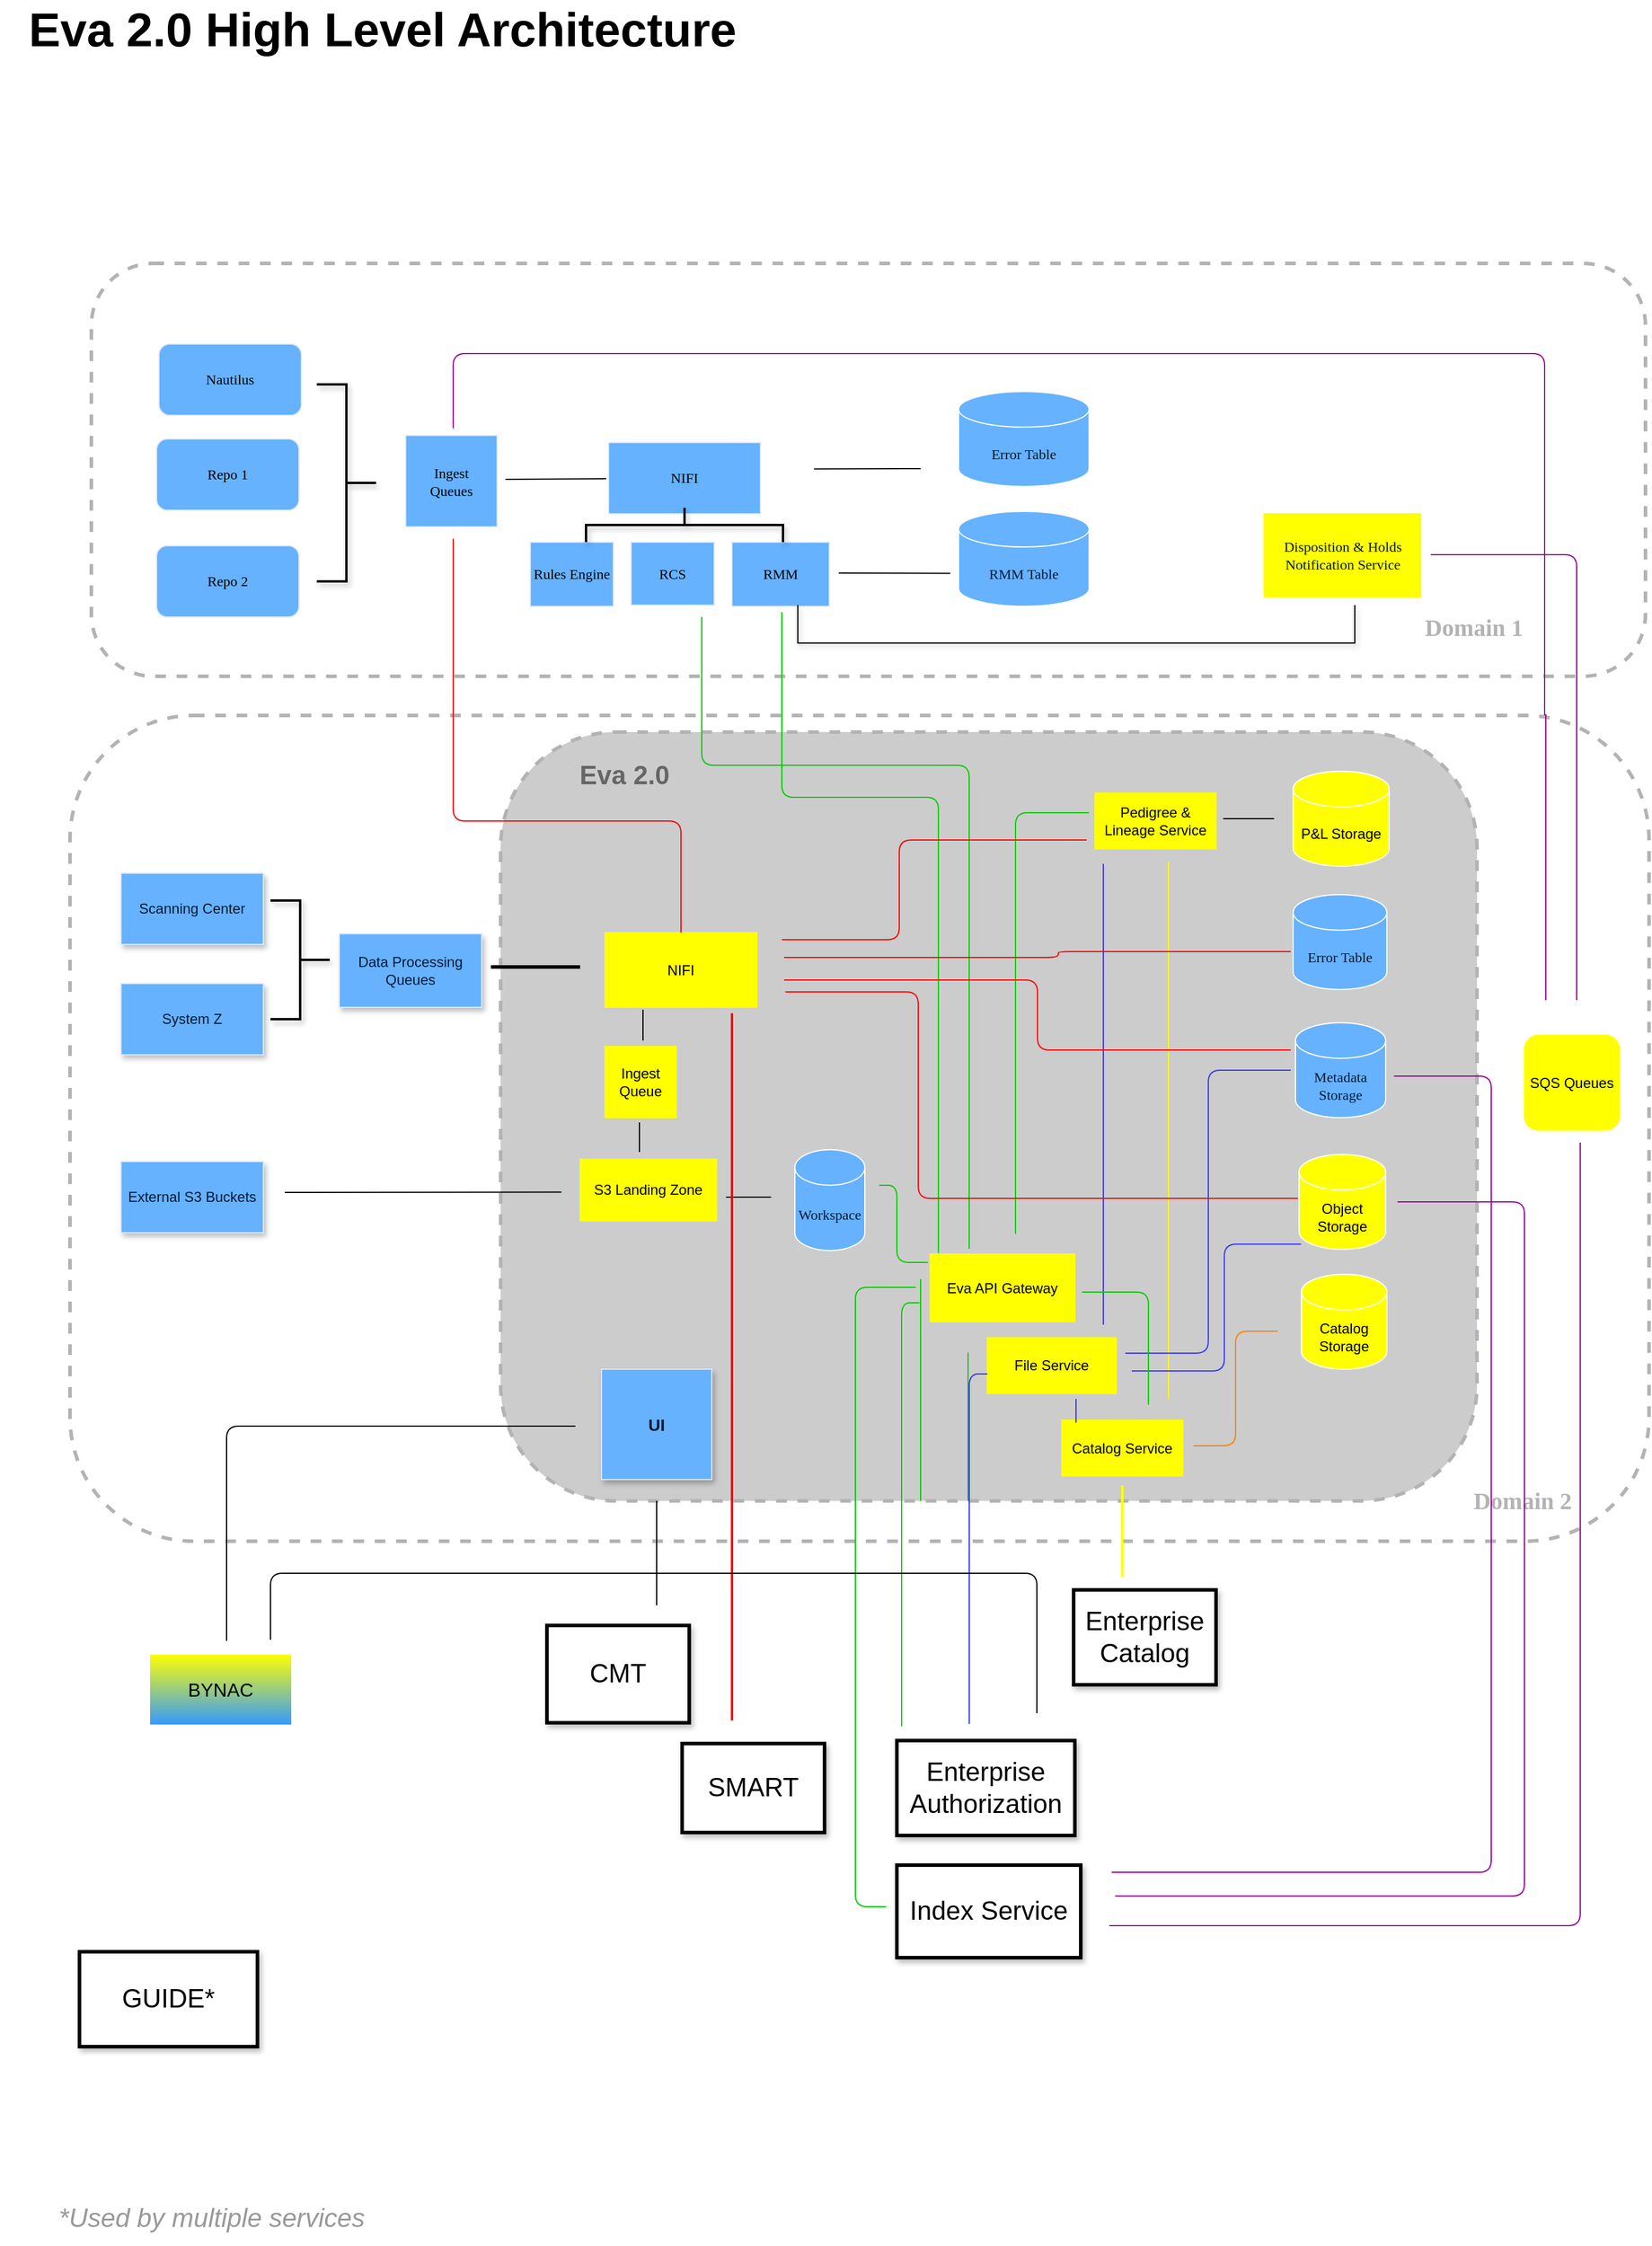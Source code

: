 <mxfile version="14.0.5" type="github" pages="4">
  <diagram id="elw99k3kC3_1Q8jx1iOW" name="Eva 2.0 High Level">
    <mxGraphModel dx="1506" dy="1062" grid="0" gridSize="10" guides="1" tooltips="1" connect="0" arrows="0" fold="1" page="0" pageScale="1" pageWidth="1400" pageHeight="1700" math="0" shadow="0">
      <root>
        <mxCell id="8GRn8cEL_pyLPgJIwxRR-0" />
        <mxCell id="8GRn8cEL_pyLPgJIwxRR-1" parent="8GRn8cEL_pyLPgJIwxRR-0" />
        <mxCell id="_qIGpLVhdSEVO8uDuWI8-0" value="" style="rounded=1;whiteSpace=wrap;html=1;fontFamily=Helvetica;fontSize=12;fontColor=#0000FF;strokeColor=#B3B3B3;dashed=1;strokeWidth=3;" parent="8GRn8cEL_pyLPgJIwxRR-1" vertex="1">
          <mxGeometry x="27" y="403" width="1331" height="696" as="geometry" />
        </mxCell>
        <mxCell id="SsO4Lzo8B7FafecMUTk7-0" value="" style="rounded=1;whiteSpace=wrap;html=1;fontFamily=Helvetica;fontSize=12;fontColor=#0000FF;strokeColor=#B3B3B3;dashed=1;strokeWidth=3;fillColor=#CCCCCC;" parent="8GRn8cEL_pyLPgJIwxRR-1" vertex="1">
          <mxGeometry x="390" y="417" width="823" height="648" as="geometry" />
        </mxCell>
        <mxCell id="o4EfD3Bi3a884Yv1wwd_-1" value="" style="rounded=1;whiteSpace=wrap;html=1;fontFamily=Helvetica;fontSize=12;fontColor=#0000FF;strokeColor=#B3B3B3;dashed=1;strokeWidth=3;" parent="8GRn8cEL_pyLPgJIwxRR-1" vertex="1">
          <mxGeometry x="45" y="22" width="1310" height="348" as="geometry" />
        </mxCell>
        <mxCell id="H8sk-5zNprzSNOgImhEd-0" value="Nautilus" style="rounded=1;whiteSpace=wrap;html=1;fontSize=12;fontStyle=0;fontFamily=Tahoma;strokeColor=#DAE8FC;fillColor=#66B2FF;" parent="8GRn8cEL_pyLPgJIwxRR-1" vertex="1">
          <mxGeometry x="102" y="90" width="120" height="60" as="geometry" />
        </mxCell>
        <mxCell id="H8sk-5zNprzSNOgImhEd-1" value="Repo 1" style="rounded=1;whiteSpace=wrap;html=1;fontSize=12;fontStyle=0;fontFamily=Tahoma;strokeColor=#DAE8FC;fillColor=#66B2FF;" parent="8GRn8cEL_pyLPgJIwxRR-1" vertex="1">
          <mxGeometry x="100" y="170" width="120" height="60" as="geometry" />
        </mxCell>
        <mxCell id="H8sk-5zNprzSNOgImhEd-2" value="Repo 2" style="rounded=1;whiteSpace=wrap;html=1;fontSize=12;fontStyle=0;fontFamily=Tahoma;strokeColor=#DAE8FC;fillColor=#66B2FF;" parent="8GRn8cEL_pyLPgJIwxRR-1" vertex="1">
          <mxGeometry x="100" y="260" width="120" height="60" as="geometry" />
        </mxCell>
        <mxCell id="4emAReoXgMQfO4xzz9Wq-1" value="Error Table" style="shape=cylinder3;whiteSpace=wrap;html=1;boundedLbl=1;backgroundOutline=1;size=15;fontStyle=0;strokeColor=#FFFFFF;fontColor=#001933;fontFamily=Tahoma;fontSize=12;fillColor=#66B2FF;" parent="8GRn8cEL_pyLPgJIwxRR-1" vertex="1">
          <mxGeometry x="776" y="130" width="110" height="80" as="geometry" />
        </mxCell>
        <mxCell id="b3GpidQnQlCoKcbRUe79-1" style="edgeStyle=none;rounded=0;orthogonalLoop=1;jettySize=auto;html=1;fontFamily=Helvetica;fontSize=22;fontColor=#999999;endArrow=none;endFill=0;" parent="8GRn8cEL_pyLPgJIwxRR-1" edge="1">
          <mxGeometry relative="1" as="geometry">
            <mxPoint x="394" y="204" as="sourcePoint" />
            <mxPoint x="479.0" y="203.43" as="targetPoint" />
          </mxGeometry>
        </mxCell>
        <mxCell id="4emAReoXgMQfO4xzz9Wq-2" value="&lt;font color=&quot;#000000&quot;&gt;Ingest&lt;br style=&quot;font-size: 12px&quot;&gt;Queues&lt;/font&gt;" style="whiteSpace=wrap;html=1;aspect=fixed;fontSize=12;fontStyle=0;fontColor=#0000FF;fontFamily=Tahoma;strokeColor=#DAE8FC;fillColor=#66B2FF;" parent="8GRn8cEL_pyLPgJIwxRR-1" vertex="1">
          <mxGeometry x="310" y="167" width="77" height="77" as="geometry" />
        </mxCell>
        <mxCell id="tp_qSCSOZ1XAV19L62_d-0" value="NIFI" style="rounded=0;whiteSpace=wrap;html=1;fontStyle=0;fontFamily=Tahoma;strokeColor=#DAE8FC;fontSize=12;fillColor=#66B2FF;" parent="8GRn8cEL_pyLPgJIwxRR-1" vertex="1">
          <mxGeometry x="481" y="173" width="128" height="60" as="geometry" />
        </mxCell>
        <mxCell id="tp_qSCSOZ1XAV19L62_d-1" value="File Service" style="rounded=0;whiteSpace=wrap;html=1;strokeColor=#FFFF00;fillColor=#FFFF00;" parent="8GRn8cEL_pyLPgJIwxRR-1" vertex="1">
          <mxGeometry x="800.25" y="927.5" width="108.75" height="47" as="geometry" />
        </mxCell>
        <mxCell id="tp_qSCSOZ1XAV19L62_d-2" value="Eva API Gateway" style="rounded=0;whiteSpace=wrap;html=1;strokeColor=#FFFF00;fillColor=#FFFF00;" parent="8GRn8cEL_pyLPgJIwxRR-1" vertex="1">
          <mxGeometry x="752" y="857" width="122" height="57" as="geometry" />
        </mxCell>
        <mxCell id="tp_qSCSOZ1XAV19L62_d-3" value="Catalog Service" style="rounded=0;whiteSpace=wrap;html=1;strokeColor=#FFFF00;fillColor=#FFFF00;" parent="8GRn8cEL_pyLPgJIwxRR-1" vertex="1">
          <mxGeometry x="863" y="997" width="102" height="47" as="geometry" />
        </mxCell>
        <mxCell id="TUChKr8w6d8KDoppHUxN-0" value="Rules Engine" style="rounded=0;whiteSpace=wrap;html=1;fontSize=12;fontStyle=0;fontFamily=Tahoma;strokeColor=#DAE8FC;fillColor=#66B2FF;" parent="8GRn8cEL_pyLPgJIwxRR-1" vertex="1">
          <mxGeometry x="415" y="257" width="70" height="54" as="geometry" />
        </mxCell>
        <mxCell id="TUChKr8w6d8KDoppHUxN-1" value="RCS" style="rounded=0;whiteSpace=wrap;html=1;fontSize=12;fontStyle=0;fontFamily=Tahoma;strokeColor=#DAE8FC;fillColor=#66B2FF;" parent="8GRn8cEL_pyLPgJIwxRR-1" vertex="1">
          <mxGeometry x="500" y="257" width="70" height="53" as="geometry" />
        </mxCell>
        <mxCell id="TUChKr8w6d8KDoppHUxN-2" value="RMM" style="rounded=0;whiteSpace=wrap;html=1;fontSize=12;fontStyle=0;fontFamily=Tahoma;strokeColor=#DAE8FC;fillColor=#66B2FF;" parent="8GRn8cEL_pyLPgJIwxRR-1" vertex="1">
          <mxGeometry x="585" y="257" width="82" height="54" as="geometry" />
        </mxCell>
        <mxCell id="KRypy5MPSIwkOqQzWDco-0" value="RMM Table" style="shape=cylinder3;whiteSpace=wrap;html=1;boundedLbl=1;backgroundOutline=1;size=15;fontStyle=0;fontColor=#001933;fontFamily=Tahoma;fontSize=12;strokeColor=#FFFFFF;fillColor=#66B2FF;" parent="8GRn8cEL_pyLPgJIwxRR-1" vertex="1">
          <mxGeometry x="776" y="231" width="110" height="80" as="geometry" />
        </mxCell>
        <mxCell id="Fogz1AL5jcSiEYsk1wpb-0" value="Disposition &amp;amp; Holds&lt;br&gt;Notification Service" style="rounded=0;whiteSpace=wrap;html=1;fontStyle=0;fontFamily=Tahoma;fillColor=#FFFF00;strokeColor=#FFFF00;fontColor=#001933;" parent="8GRn8cEL_pyLPgJIwxRR-1" vertex="1">
          <mxGeometry x="1033.5" y="233" width="132" height="70" as="geometry" />
        </mxCell>
        <mxCell id="o4EfD3Bi3a884Yv1wwd_-0" value="Scanning Center" style="rounded=0;whiteSpace=wrap;html=1;fontFamily=Helvetica;fontSize=12;shadow=1;fontStyle=0;strokeColor=#DAE8FC;fontColor=#001933;fillColor=#66B2FF;" parent="8GRn8cEL_pyLPgJIwxRR-1" vertex="1">
          <mxGeometry x="70" y="536" width="120" height="60" as="geometry" />
        </mxCell>
        <mxCell id="o4EfD3Bi3a884Yv1wwd_-5" value="Domain 1" style="text;html=1;resizable=0;autosize=1;align=center;verticalAlign=middle;points=[];fillColor=none;strokeColor=none;rounded=0;fontFamily=Tahoma;fontSize=20;fontStyle=1;fontColor=#B3B3B3;" parent="8GRn8cEL_pyLPgJIwxRR-1" vertex="1">
          <mxGeometry x="1157" y="314" width="106" height="28" as="geometry" />
        </mxCell>
        <mxCell id="y9-v0Gyv9dgvpdEKLWp3-0" value="System Z" style="rounded=0;whiteSpace=wrap;html=1;fontFamily=Helvetica;fontSize=12;shadow=1;fontStyle=0;strokeColor=#DAE8FC;fontColor=#001933;fillColor=#66B2FF;" parent="8GRn8cEL_pyLPgJIwxRR-1" vertex="1">
          <mxGeometry x="70" y="629" width="120" height="60" as="geometry" />
        </mxCell>
        <mxCell id="y9-v0Gyv9dgvpdEKLWp3-1" value="External S3 Buckets" style="rounded=0;whiteSpace=wrap;html=1;fontFamily=Helvetica;fontSize=12;shadow=1;fontStyle=0;strokeColor=#DAE8FC;fontColor=#001933;fillColor=#66B2FF;" parent="8GRn8cEL_pyLPgJIwxRR-1" vertex="1">
          <mxGeometry x="70" y="779" width="120" height="60" as="geometry" />
        </mxCell>
        <mxCell id="iPk3lw1UgvvWzOIhn1F7-0" value="Data Processing Queues" style="rounded=0;whiteSpace=wrap;html=1;fontStyle=0;strokeColor=#DAE8FC;fontFamily=Helvetica;fontColor=#001933;shadow=1;fillColor=#66B2FF;" parent="8GRn8cEL_pyLPgJIwxRR-1" vertex="1">
          <mxGeometry x="254" y="587" width="120" height="62" as="geometry" />
        </mxCell>
        <mxCell id="JQuI49Ytckf8pFcLC_Wx-1" value="NIFI" style="rounded=0;whiteSpace=wrap;html=1;fillColor=#FFFF00;strokeColor=#FFFF00;fontColor=#000000;fontFamily=Helvetica;" parent="8GRn8cEL_pyLPgJIwxRR-1" vertex="1">
          <mxGeometry x="478" y="586" width="128" height="63" as="geometry" />
        </mxCell>
        <mxCell id="VbCRLDqnvHzPidaAszwh-1" value="S3 Landing Zone" style="rounded=0;whiteSpace=wrap;html=1;strokeColor=#FFFF00;fontFamily=Helvetica;fontSize=12;fontColor=#000000;fillColor=#FFFF00;" parent="8GRn8cEL_pyLPgJIwxRR-1" vertex="1">
          <mxGeometry x="457" y="777" width="115" height="52" as="geometry" />
        </mxCell>
        <mxCell id="LhIq0DCPOpo1AK3piTM1-0" value="Ingest&lt;br style=&quot;font-size: 13px;&quot;&gt;Queue" style="whiteSpace=wrap;html=1;aspect=fixed;strokeColor=#FFFF00;fontFamily=Helvetica;fontSize=12;fontColor=#000000;rounded=0;fillColor=#FFFF00;" parent="8GRn8cEL_pyLPgJIwxRR-1" vertex="1">
          <mxGeometry x="478" y="682" width="60" height="60" as="geometry" />
        </mxCell>
        <mxCell id="YWgAMOBUbAf68iHupFmZ-0" value="&lt;font style=&quot;font-size: 12px&quot;&gt;Workspace&lt;/font&gt;" style="shape=cylinder3;whiteSpace=wrap;html=1;boundedLbl=1;backgroundOutline=1;size=15;fontFamily=Tahoma;fontSize=12;fontColor=#001933;fontStyle=0;strokeColor=#FFFFFF;fillColor=#66B2FF;" parent="8GRn8cEL_pyLPgJIwxRR-1" vertex="1">
          <mxGeometry x="638" y="769" width="59" height="85" as="geometry" />
        </mxCell>
        <mxCell id="Q_hmxI2UZN9Nb-fGkq-i-0" value="Catalog Storage" style="shape=cylinder3;whiteSpace=wrap;html=1;boundedLbl=1;backgroundOutline=1;size=15;strokeColor=#FFFFFF;fontFamily=Helvetica;fontSize=12;fontColor=#000000;fillColor=#FFFF00;rounded=0;" parent="8GRn8cEL_pyLPgJIwxRR-1" vertex="1">
          <mxGeometry x="1065" y="874" width="72" height="80" as="geometry" />
        </mxCell>
        <mxCell id="Q_hmxI2UZN9Nb-fGkq-i-1" value="Object Storage" style="shape=cylinder3;whiteSpace=wrap;html=1;boundedLbl=1;backgroundOutline=1;size=15;strokeColor=#FFFFFF;fontFamily=Helvetica;fontSize=12;fontColor=#000000;fillColor=#FFFF00;rounded=0;" parent="8GRn8cEL_pyLPgJIwxRR-1" vertex="1">
          <mxGeometry x="1063" y="773" width="73" height="80" as="geometry" />
        </mxCell>
        <mxCell id="Q_hmxI2UZN9Nb-fGkq-i-2" value="Metadata&lt;br style=&quot;font-size: 12px;&quot;&gt;Storage" style="shape=cylinder3;whiteSpace=wrap;html=1;boundedLbl=1;backgroundOutline=1;size=15;fontFamily=Tahoma;fontSize=12;fontColor=#001933;fontStyle=0;strokeColor=#FFFFFF;fillColor=#66B2FF;" parent="8GRn8cEL_pyLPgJIwxRR-1" vertex="1">
          <mxGeometry x="1060" y="662" width="76" height="80" as="geometry" />
        </mxCell>
        <mxCell id="Q_hmxI2UZN9Nb-fGkq-i-3" value="Error Table" style="shape=cylinder3;whiteSpace=wrap;html=1;boundedLbl=1;backgroundOutline=1;size=15;fontFamily=Tahoma;fontSize=12;fontStyle=0;strokeColor=#FFFFFF;fontColor=#001933;fillColor=#66B2FF;" parent="8GRn8cEL_pyLPgJIwxRR-1" vertex="1">
          <mxGeometry x="1058" y="554" width="79" height="80" as="geometry" />
        </mxCell>
        <mxCell id="Q_hmxI2UZN9Nb-fGkq-i-4" value="P&amp;amp;L Storage" style="shape=cylinder3;whiteSpace=wrap;html=1;boundedLbl=1;backgroundOutline=1;size=15;fontFamily=Helvetica;fontSize=12;fontColor=#000000;fillColor=#FFFF00;rounded=0;strokeColor=#FFFFFF;" parent="8GRn8cEL_pyLPgJIwxRR-1" vertex="1">
          <mxGeometry x="1058" y="450" width="81" height="80" as="geometry" />
        </mxCell>
        <mxCell id="i0A42X5kdxcPcSl37FLX-0" value="Pedigree &amp;amp; Lineage Service" style="rounded=0;whiteSpace=wrap;html=1;fillColor=#FFFF00;strokeColor=#FFFF00;" parent="8GRn8cEL_pyLPgJIwxRR-1" vertex="1">
          <mxGeometry x="891" y="468.5" width="102" height="47" as="geometry" />
        </mxCell>
        <mxCell id="AvAlvdCXBIiCQL_vK7Ba-0" value="SQS Queues" style="whiteSpace=wrap;html=1;aspect=fixed;strokeColor=#FFFF00;fontFamily=Helvetica;fontSize=12;fontColor=#000000;rounded=1;fillColor=#FFFF00;" parent="8GRn8cEL_pyLPgJIwxRR-1" vertex="1">
          <mxGeometry x="1253" y="672.5" width="80" height="80" as="geometry" />
        </mxCell>
        <mxCell id="AvAlvdCXBIiCQL_vK7Ba-1" value="UI" style="whiteSpace=wrap;html=1;aspect=fixed;shadow=1;fontFamily=Helvetica;fontSize=14;rounded=0;fontStyle=1;strokeColor=#DAE8FC;fontColor=#001933;fillColor=#66B2FF;" parent="8GRn8cEL_pyLPgJIwxRR-1" vertex="1">
          <mxGeometry x="475" y="954" width="93" height="93" as="geometry" />
        </mxCell>
        <mxCell id="Sk0pl76J8H8ascU4p57v-1" value="Domain 2" style="text;html=1;resizable=0;autosize=1;align=center;verticalAlign=middle;points=[];fillColor=none;strokeColor=none;rounded=0;fontFamily=Tahoma;fontSize=20;fontStyle=1;fontColor=#B3B3B3;" parent="8GRn8cEL_pyLPgJIwxRR-1" vertex="1">
          <mxGeometry x="1198" y="1050" width="106" height="28" as="geometry" />
        </mxCell>
        <mxCell id="Sk0pl76J8H8ascU4p57v-2" value="Eva 2.0" style="text;html=1;resizable=0;autosize=1;align=center;verticalAlign=middle;points=[];fillColor=none;strokeColor=none;rounded=0;fontFamily=Helvetica;fontSize=22;fontStyle=1;fontColor=#666666;" parent="8GRn8cEL_pyLPgJIwxRR-1" vertex="1">
          <mxGeometry x="451" y="439" width="86" height="30" as="geometry" />
        </mxCell>
        <mxCell id="x10ZkcdIIxR5KVXHCJuZ-0" value="" style="strokeWidth=2;html=1;shape=mxgraph.flowchart.annotation_2;align=left;labelPosition=right;pointerEvents=1;rounded=1;shadow=1;fillColor=#66B2FF;fontFamily=Helvetica;fontSize=22;fontColor=#000000;rotation=-180;" parent="8GRn8cEL_pyLPgJIwxRR-1" vertex="1">
          <mxGeometry x="196" y="559" width="50" height="100" as="geometry" />
        </mxCell>
        <mxCell id="x10ZkcdIIxR5KVXHCJuZ-1" value="" style="strokeWidth=2;html=1;shape=mxgraph.flowchart.annotation_2;align=left;labelPosition=right;pointerEvents=1;rounded=1;shadow=1;fillColor=#66B2FF;fontFamily=Helvetica;fontSize=22;fontColor=#000000;rotation=-180;" parent="8GRn8cEL_pyLPgJIwxRR-1" vertex="1">
          <mxGeometry x="235" y="124" width="50" height="166" as="geometry" />
        </mxCell>
        <mxCell id="mZ3fiNAdU3FDvoejI6Ow-0" value="GUIDE*" style="rounded=0;whiteSpace=wrap;html=1;shadow=1;strokeWidth=3;fillColor=#ffffff;fontFamily=Helvetica;fontSize=22;fontColor=#000000;" parent="8GRn8cEL_pyLPgJIwxRR-1" vertex="1">
          <mxGeometry x="35" y="1445" width="150" height="80" as="geometry" />
        </mxCell>
        <mxCell id="mZ3fiNAdU3FDvoejI6Ow-1" value="Enterprise Catalog" style="rounded=0;whiteSpace=wrap;html=1;shadow=1;strokeWidth=3;fontFamily=Helvetica;fontSize=22;" parent="8GRn8cEL_pyLPgJIwxRR-1" vertex="1">
          <mxGeometry x="873" y="1140" width="120" height="80" as="geometry" />
        </mxCell>
        <mxCell id="mZ3fiNAdU3FDvoejI6Ow-2" value="Index Service" style="rounded=0;whiteSpace=wrap;html=1;shadow=1;strokeWidth=3;fontFamily=Helvetica;fontSize=22;" parent="8GRn8cEL_pyLPgJIwxRR-1" vertex="1">
          <mxGeometry x="724" y="1372" width="155" height="78" as="geometry" />
        </mxCell>
        <mxCell id="mZ3fiNAdU3FDvoejI6Ow-3" value="Enterprise Authorization" style="rounded=0;whiteSpace=wrap;html=1;shadow=1;strokeWidth=3;fontFamily=Helvetica;fontSize=22;" parent="8GRn8cEL_pyLPgJIwxRR-1" vertex="1">
          <mxGeometry x="724" y="1267" width="150" height="80" as="geometry" />
        </mxCell>
        <mxCell id="mZ3fiNAdU3FDvoejI6Ow-4" value="SMART" style="rounded=0;whiteSpace=wrap;html=1;shadow=1;strokeWidth=3;fontFamily=Helvetica;fontSize=22;" parent="8GRn8cEL_pyLPgJIwxRR-1" vertex="1">
          <mxGeometry x="543" y="1269.5" width="120" height="75" as="geometry" />
        </mxCell>
        <mxCell id="mZ3fiNAdU3FDvoejI6Ow-5" value="CMT" style="rounded=0;whiteSpace=wrap;html=1;shadow=1;strokeWidth=3;fontFamily=Helvetica;fontSize=22;" parent="8GRn8cEL_pyLPgJIwxRR-1" vertex="1">
          <mxGeometry x="429" y="1170" width="120" height="82" as="geometry" />
        </mxCell>
        <mxCell id="PKbZZqCtAfmhuB_pZ12Z-0" value="*Used by multiple services" style="text;html=1;resizable=0;autosize=1;align=center;verticalAlign=middle;points=[];fillColor=none;strokeColor=none;rounded=0;shadow=1;fontFamily=Helvetica;fontSize=22;fontStyle=2;fontColor=#999999;" parent="8GRn8cEL_pyLPgJIwxRR-1" vertex="1">
          <mxGeometry x="12" y="1655" width="268" height="30" as="geometry" />
        </mxCell>
        <mxCell id="-2MpsNVtfdLoChrFHLcY-0" value="" style="strokeWidth=2;html=1;shape=mxgraph.flowchart.annotation_2;align=left;labelPosition=right;pointerEvents=1;rounded=1;shadow=1;fillColor=#66B2FF;fontFamily=Helvetica;fontSize=22;fontColor=#000000;rotation=90;" parent="8GRn8cEL_pyLPgJIwxRR-1" vertex="1">
          <mxGeometry x="530.5" y="159.5" width="29" height="166" as="geometry" />
        </mxCell>
        <mxCell id="hYZpxrXW_turtQhxQ0qJ-3" style="edgeStyle=none;rounded=0;orthogonalLoop=1;jettySize=auto;html=1;fontFamily=Helvetica;fontSize=22;fontColor=#999999;endArrow=none;endFill=0;" parent="8GRn8cEL_pyLPgJIwxRR-1" edge="1">
          <mxGeometry relative="1" as="geometry">
            <mxPoint x="675" y="283" as="sourcePoint" />
            <mxPoint x="769.0" y="283.284" as="targetPoint" />
          </mxGeometry>
        </mxCell>
        <mxCell id="hYZpxrXW_turtQhxQ0qJ-4" style="edgeStyle=none;rounded=0;orthogonalLoop=1;jettySize=auto;html=1;fontFamily=Helvetica;fontSize=22;fontColor=#999999;endArrow=none;endFill=0;exitX=0.465;exitY=0.498;exitDx=0;exitDy=0;exitPerimeter=0;" parent="8GRn8cEL_pyLPgJIwxRR-1" source="o4EfD3Bi3a884Yv1wwd_-1" edge="1">
          <mxGeometry relative="1" as="geometry">
            <mxPoint x="657.0" y="189.48" as="sourcePoint" />
            <mxPoint x="744" y="195" as="targetPoint" />
          </mxGeometry>
        </mxCell>
        <mxCell id="L0LfUayfkjiLCGtMfq46-13" value="" style="strokeWidth=1;html=1;shape=mxgraph.flowchart.annotation_1;align=left;pointerEvents=1;rounded=1;shadow=1;fillColor=#66B2FF;fontFamily=Helvetica;fontSize=22;fontColor=#999999;rotation=-90;" parent="8GRn8cEL_pyLPgJIwxRR-1" vertex="1">
          <mxGeometry x="859.25" y="91.25" width="32" height="469.5" as="geometry" />
        </mxCell>
        <mxCell id="8_c3Tt9Frdq-P5RMduP3-0" style="edgeStyle=none;rounded=0;orthogonalLoop=1;jettySize=auto;html=1;fontFamily=Helvetica;fontSize=22;fontColor=#999999;endArrow=none;endFill=0;exitX=0.041;exitY=0.562;exitDx=0;exitDy=0;exitPerimeter=0;" parent="8GRn8cEL_pyLPgJIwxRR-1" edge="1">
          <mxGeometry relative="1" as="geometry">
            <mxPoint x="441.21" y="804.772" as="sourcePoint" />
            <mxPoint x="208" y="805" as="targetPoint" />
          </mxGeometry>
        </mxCell>
        <mxCell id="6iJRTpY1ZOH6TDsP827d-0" value="" style="verticalLabelPosition=bottom;shadow=0;dashed=0;align=center;html=1;verticalAlign=top;strokeWidth=1;shape=mxgraph.mockup.markup.line;direction=north;rounded=1;fillColor=#66B2FF;fontFamily=Helvetica;fontSize=22;fontColor=#999999;" parent="8GRn8cEL_pyLPgJIwxRR-1" vertex="1">
          <mxGeometry x="500" y="651" width="20" height="26" as="geometry" />
        </mxCell>
        <mxCell id="6iJRTpY1ZOH6TDsP827d-1" value="" style="verticalLabelPosition=bottom;shadow=0;dashed=0;align=center;html=1;verticalAlign=top;strokeWidth=1;shape=mxgraph.mockup.markup.line;direction=north;rounded=1;fillColor=#66B2FF;fontFamily=Helvetica;fontSize=22;fontColor=#999999;" parent="8GRn8cEL_pyLPgJIwxRR-1" vertex="1">
          <mxGeometry x="497" y="746" width="20" height="25" as="geometry" />
        </mxCell>
        <mxCell id="pXc_XupL8ljSO-Gdw1BL-0" style="edgeStyle=none;rounded=0;orthogonalLoop=1;jettySize=auto;html=1;fontFamily=Helvetica;fontSize=22;fontColor=#999999;endArrow=none;endFill=0;" parent="8GRn8cEL_pyLPgJIwxRR-1" edge="1">
          <mxGeometry relative="1" as="geometry">
            <mxPoint x="580" y="809" as="sourcePoint" />
            <mxPoint x="588" y="809" as="targetPoint" />
            <Array as="points">
              <mxPoint x="618" y="809" />
            </Array>
          </mxGeometry>
        </mxCell>
        <mxCell id="pXc_XupL8ljSO-Gdw1BL-1" style="edgeStyle=none;rounded=0;orthogonalLoop=1;jettySize=auto;html=1;fontFamily=Helvetica;fontSize=22;fontColor=#999999;endArrow=none;endFill=0;exitX=0.041;exitY=0.562;exitDx=0;exitDy=0;exitPerimeter=0;strokeWidth=3;" parent="8GRn8cEL_pyLPgJIwxRR-1" edge="1">
          <mxGeometry relative="1" as="geometry">
            <mxPoint x="457.0" y="615.002" as="sourcePoint" />
            <mxPoint x="381.79" y="615" as="targetPoint" />
          </mxGeometry>
        </mxCell>
        <mxCell id="TfyGnHHihUNiANl7MBIq-1" value="" style="edgeStyle=elbowEdgeStyle;elbow=horizontal;endArrow=none;html=1;strokeWidth=1;fontFamily=Helvetica;fontSize=22;fontColor=#999999;endFill=0;strokeColor=#FF8000;" parent="8GRn8cEL_pyLPgJIwxRR-1" edge="1">
          <mxGeometry width="50" height="50" relative="1" as="geometry">
            <mxPoint x="974" y="1018.5" as="sourcePoint" />
            <mxPoint x="1045" y="922" as="targetPoint" />
          </mxGeometry>
        </mxCell>
        <mxCell id="T6dgft-2LP3lvTS5HCdP-1" value="" style="line;strokeWidth=1;direction=south;html=1;rounded=1;fontFamily=Helvetica;fontSize=22;fontColor=#999999;verticalAlign=middle;endFill=0;strokeColor=#FFFF00;" parent="8GRn8cEL_pyLPgJIwxRR-1" vertex="1">
          <mxGeometry x="948" y="526" width="10" height="453" as="geometry" />
        </mxCell>
        <mxCell id="T6dgft-2LP3lvTS5HCdP-2" value="" style="line;strokeWidth=1;html=1;rounded=1;shadow=0;fillColor=#66B2FF;fontFamily=Helvetica;fontSize=22;fontColor=#999999;" parent="8GRn8cEL_pyLPgJIwxRR-1" vertex="1">
          <mxGeometry x="999" y="485" width="43" height="10" as="geometry" />
        </mxCell>
        <mxCell id="C_eaKCtkpU86BVCSOlvi-0" value="" style="edgeStyle=elbowEdgeStyle;elbow=horizontal;endArrow=none;html=1;strokeWidth=1;fontFamily=Helvetica;fontSize=22;fontColor=#999999;endFill=0;strokeColor=#3333FF;" parent="8GRn8cEL_pyLPgJIwxRR-1" edge="1">
          <mxGeometry width="50" height="50" relative="1" as="geometry">
            <mxPoint x="916.5" y="940.5" as="sourcePoint" />
            <mxPoint x="1056" y="702" as="targetPoint" />
          </mxGeometry>
        </mxCell>
        <mxCell id="YIdWpNlQ_M5ASSiT82eI-0" value="" style="edgeStyle=elbowEdgeStyle;elbow=horizontal;endArrow=none;html=1;strokeWidth=1;fontFamily=Helvetica;fontSize=22;fontColor=#999999;endFill=0;entryX=0.023;entryY=0.671;entryDx=0;entryDy=0;entryPerimeter=0;strokeColor=#3333FF;" parent="8GRn8cEL_pyLPgJIwxRR-1" edge="1">
          <mxGeometry width="50" height="50" relative="1" as="geometry">
            <mxPoint x="922" y="955.5" as="sourcePoint" />
            <mxPoint x="1064.679" y="848.68" as="targetPoint" />
            <Array as="points">
              <mxPoint x="1000" y="900" />
            </Array>
          </mxGeometry>
        </mxCell>
        <mxCell id="z4H9Wl1vq4-Ua8EckgTX-0" value="" style="line;strokeWidth=1;direction=south;html=1;rounded=1;fontFamily=Helvetica;fontSize=22;fontColor=#999999;verticalAlign=middle;strokeColor=#3333FF;endFill=0;" parent="8GRn8cEL_pyLPgJIwxRR-1" vertex="1">
          <mxGeometry x="893" y="528" width="10" height="388.5" as="geometry" />
        </mxCell>
        <mxCell id="3abOW29c_p49u5XupUHu-0" value="" style="line;strokeWidth=1;direction=south;html=1;rounded=1;fillColor=#ffffff;fontFamily=Helvetica;fontSize=22;fontColor=#999999;verticalAlign=middle;strokeColor=#3333FF;endFill=0;" parent="8GRn8cEL_pyLPgJIwxRR-1" vertex="1">
          <mxGeometry x="870" y="979" width="10" height="20" as="geometry" />
        </mxCell>
        <mxCell id="3abOW29c_p49u5XupUHu-2" value="" style="edgeStyle=segmentEdgeStyle;endArrow=none;html=1;strokeColor=#00CC00;strokeWidth=1;fontFamily=Helvetica;fontSize=22;fontColor=#00FF00;endFill=0;" parent="8GRn8cEL_pyLPgJIwxRR-1" edge="1">
          <mxGeometry width="50" height="50" relative="1" as="geometry">
            <mxPoint x="728" y="1255" as="sourcePoint" />
            <mxPoint x="743" y="898" as="targetPoint" />
            <Array as="points">
              <mxPoint x="728" y="898" />
            </Array>
          </mxGeometry>
        </mxCell>
        <mxCell id="xL5923n7-nk6fW1n6V6f-0" value="" style="edgeStyle=segmentEdgeStyle;endArrow=none;html=1;strokeWidth=1;fontFamily=Helvetica;fontSize=22;endFill=0;fontColor=#00FF00;strokeColor=#00CC00;" parent="8GRn8cEL_pyLPgJIwxRR-1" source="SsO4Lzo8B7FafecMUTk7-0" edge="1">
          <mxGeometry width="50" height="50" relative="1" as="geometry">
            <mxPoint x="555" y="944.663" as="sourcePoint" />
            <mxPoint x="744" y="878" as="targetPoint" />
            <Array as="points">
              <mxPoint x="524" y="878" />
            </Array>
          </mxGeometry>
        </mxCell>
        <mxCell id="7zjQm53CYR00rezUCUQR-5" value="" style="edgeStyle=elbowEdgeStyle;elbow=horizontal;endArrow=none;html=1;strokeColor=#00CC00;strokeWidth=1;fontFamily=Helvetica;fontSize=14;fontColor=#00FF00;endFill=0;" parent="8GRn8cEL_pyLPgJIwxRR-1" edge="1">
          <mxGeometry width="50" height="50" relative="1" as="geometry">
            <mxPoint x="709" y="799" as="sourcePoint" />
            <mxPoint x="750" y="864" as="targetPoint" />
            <Array as="points">
              <mxPoint x="724" y="836" />
            </Array>
          </mxGeometry>
        </mxCell>
        <mxCell id="oBbKrED4byUIZWRZin6X-1" value="" style="edgeStyle=segmentEdgeStyle;endArrow=none;html=1;strokeColor=#00CC00;strokeWidth=1;fontFamily=Helvetica;fontSize=22;fontColor=#00FF00;endFill=0;" parent="8GRn8cEL_pyLPgJIwxRR-1" edge="1">
          <mxGeometry width="50" height="50" relative="1" as="geometry">
            <mxPoint x="824" y="840" as="sourcePoint" />
            <mxPoint x="886" y="485" as="targetPoint" />
            <Array as="points">
              <mxPoint x="824" y="485" />
            </Array>
          </mxGeometry>
        </mxCell>
        <mxCell id="oBbKrED4byUIZWRZin6X-3" value="" style="edgeStyle=segmentEdgeStyle;endArrow=none;html=1;strokeColor=#3333FF;strokeWidth=1;fontFamily=Helvetica;fontSize=22;fontColor=#999999;endFill=0;" parent="8GRn8cEL_pyLPgJIwxRR-1" edge="1">
          <mxGeometry width="50" height="50" relative="1" as="geometry">
            <mxPoint x="785" y="1253" as="sourcePoint" />
            <mxPoint x="800.25" y="958" as="targetPoint" />
            <Array as="points">
              <mxPoint x="785" y="1253" />
              <mxPoint x="785" y="958" />
            </Array>
          </mxGeometry>
        </mxCell>
        <mxCell id="oBbKrED4byUIZWRZin6X-4" value="" style="edgeStyle=elbowEdgeStyle;elbow=horizontal;endArrow=none;html=1;strokeColor=#00CC00;strokeWidth=1;fontFamily=Helvetica;fontSize=14;fontColor=#00FF00;endFill=0;" parent="8GRn8cEL_pyLPgJIwxRR-1" edge="1">
          <mxGeometry width="50" height="50" relative="1" as="geometry">
            <mxPoint x="740" y="885" as="sourcePoint" />
            <mxPoint x="715" y="1407" as="targetPoint" />
            <Array as="points">
              <mxPoint x="689" y="1379" />
            </Array>
          </mxGeometry>
        </mxCell>
        <mxCell id="oBbKrED4byUIZWRZin6X-5" value="" style="verticalLabelPosition=bottom;shadow=0;dashed=0;align=center;html=1;verticalAlign=top;strokeWidth=1;shape=mxgraph.mockup.markup.line;direction=north;rounded=1;fillColor=#66B2FF;fontFamily=Helvetica;fontSize=22;fontColor=#999999;" parent="8GRn8cEL_pyLPgJIwxRR-1" vertex="1">
          <mxGeometry x="511.5" y="1065" width="20" height="88" as="geometry" />
        </mxCell>
        <mxCell id="bSDDatie8y5GvcqhgUNN-4" value="" style="edgeStyle=elbowEdgeStyle;elbow=vertical;endArrow=none;html=1;strokeColor=#00CC00;strokeWidth=1;fontFamily=Helvetica;fontSize=14;fontColor=#00FF00;endFill=0;exitX=0.27;exitY=-0.079;exitDx=0;exitDy=0;exitPerimeter=0;" parent="8GRn8cEL_pyLPgJIwxRR-1" source="tp_qSCSOZ1XAV19L62_d-2" edge="1">
          <mxGeometry width="50" height="50" relative="1" as="geometry">
            <mxPoint x="597.5" y="902" as="sourcePoint" />
            <mxPoint x="559.5" y="320" as="targetPoint" />
            <Array as="points">
              <mxPoint x="673" y="445" />
            </Array>
          </mxGeometry>
        </mxCell>
        <mxCell id="bSDDatie8y5GvcqhgUNN-5" value="" style="edgeStyle=elbowEdgeStyle;elbow=vertical;endArrow=none;html=1;strokeColor=#00CC00;strokeWidth=1;fontFamily=Helvetica;fontSize=14;fontColor=#00FF00;endFill=0;" parent="8GRn8cEL_pyLPgJIwxRR-1" edge="1">
          <mxGeometry width="50" height="50" relative="1" as="geometry">
            <mxPoint x="759" y="856" as="sourcePoint" />
            <mxPoint x="627" y="316" as="targetPoint" />
            <Array as="points">
              <mxPoint x="734" y="472" />
            </Array>
          </mxGeometry>
        </mxCell>
        <mxCell id="jarMSilvyUycNx23DqDR-0" value="" style="edgeStyle=elbowEdgeStyle;elbow=horizontal;endArrow=none;html=1;strokeColor=#00CC00;strokeWidth=1;fontFamily=Helvetica;fontSize=14;fontColor=#00FF00;endFill=0;" parent="8GRn8cEL_pyLPgJIwxRR-1" edge="1">
          <mxGeometry width="50" height="50" relative="1" as="geometry">
            <mxPoint x="880" y="889" as="sourcePoint" />
            <mxPoint x="936" y="984" as="targetPoint" />
            <Array as="points">
              <mxPoint x="936" y="926" />
            </Array>
          </mxGeometry>
        </mxCell>
        <mxCell id="tZDkK5jwySZbS78D0Iar-0" value="" style="line;strokeWidth=2;direction=south;html=1;rounded=1;shadow=0;fontFamily=Helvetica;fontSize=14;fontColor=#00FF00;fillColor=#FF0000;strokeColor=#FF0000;" parent="8GRn8cEL_pyLPgJIwxRR-1" vertex="1">
          <mxGeometry x="580" y="654" width="10" height="596" as="geometry" />
        </mxCell>
        <mxCell id="qzwQYNqn-l1VmCQGiIjA-0" value="" style="line;strokeWidth=2;direction=south;html=1;rounded=1;shadow=0;fillColor=#FF0000;fontFamily=Helvetica;fontSize=14;fontColor=#00FF00;strokeColor=#FFFF00;" parent="8GRn8cEL_pyLPgJIwxRR-1" vertex="1">
          <mxGeometry x="909" y="1052" width="10" height="77" as="geometry" />
        </mxCell>
        <mxCell id="qzwQYNqn-l1VmCQGiIjA-2" value="" style="edgeStyle=elbowEdgeStyle;elbow=vertical;endArrow=none;html=1;strokeWidth=1;fontFamily=Helvetica;fontSize=14;fontColor=#00FF00;strokeColor=#FF0000;endFill=0;" parent="8GRn8cEL_pyLPgJIwxRR-1" target="JQuI49Ytckf8pFcLC_Wx-1" edge="1">
          <mxGeometry width="50" height="50" relative="1" as="geometry">
            <mxPoint x="350" y="254" as="sourcePoint" />
            <mxPoint x="442" y="544" as="targetPoint" />
            <Array as="points">
              <mxPoint x="442" y="492" />
            </Array>
          </mxGeometry>
        </mxCell>
        <mxCell id="95B5-7VB0HA2pm85Qsy9-1" value="" style="edgeStyle=elbowEdgeStyle;elbow=horizontal;endArrow=none;html=1;strokeColor=#FF0000;strokeWidth=1;fontFamily=Helvetica;fontSize=14;fontColor=#00FF00;endFill=0;" parent="8GRn8cEL_pyLPgJIwxRR-1" edge="1">
          <mxGeometry width="50" height="50" relative="1" as="geometry">
            <mxPoint x="629" y="626" as="sourcePoint" />
            <mxPoint x="1056" y="685" as="targetPoint" />
          </mxGeometry>
        </mxCell>
        <mxCell id="95B5-7VB0HA2pm85Qsy9-2" value="" style="edgeStyle=elbowEdgeStyle;elbow=horizontal;endArrow=none;html=1;strokeColor=#FF0000;strokeWidth=1;fontFamily=Helvetica;fontSize=14;fontColor=#00FF00;entryX=-0.014;entryY=0.463;entryDx=0;entryDy=0;entryPerimeter=0;endFill=0;" parent="8GRn8cEL_pyLPgJIwxRR-1" target="Q_hmxI2UZN9Nb-fGkq-i-1" edge="1">
          <mxGeometry width="50" height="50" relative="1" as="geometry">
            <mxPoint x="630" y="636" as="sourcePoint" />
            <mxPoint x="1066" y="696" as="targetPoint" />
            <Array as="points">
              <mxPoint x="742" y="782" />
              <mxPoint x="710" y="728" />
            </Array>
          </mxGeometry>
        </mxCell>
        <mxCell id="95B5-7VB0HA2pm85Qsy9-3" value="" style="edgeStyle=elbowEdgeStyle;elbow=horizontal;endArrow=none;html=1;strokeColor=#FF0000;strokeWidth=1;fontFamily=Helvetica;fontSize=14;fontColor=#00FF00;endFill=0;" parent="8GRn8cEL_pyLPgJIwxRR-1" edge="1">
          <mxGeometry width="50" height="50" relative="1" as="geometry">
            <mxPoint x="627" y="592" as="sourcePoint" />
            <mxPoint x="884" y="508" as="targetPoint" />
            <Array as="points">
              <mxPoint x="726" y="558" />
            </Array>
          </mxGeometry>
        </mxCell>
        <mxCell id="WGszRsOwaPm_QJZ5Lx5x-0" value="" style="edgeStyle=elbowEdgeStyle;elbow=horizontal;endArrow=none;html=1;strokeColor=#FF0000;strokeWidth=1;fontFamily=Helvetica;fontSize=14;fontColor=#00FF00;endFill=0;" parent="8GRn8cEL_pyLPgJIwxRR-1" edge="1">
          <mxGeometry width="50" height="50" relative="1" as="geometry">
            <mxPoint x="629" y="607" as="sourcePoint" />
            <mxPoint x="1056" y="602" as="targetPoint" />
            <Array as="points">
              <mxPoint x="860" y="581" />
            </Array>
          </mxGeometry>
        </mxCell>
        <mxCell id="SsO4Lzo8B7FafecMUTk7-1" value="" style="edgeStyle=elbowEdgeStyle;elbow=vertical;endArrow=none;html=1;strokeColor=#00CC00;strokeWidth=1;fontFamily=Helvetica;fontSize=14;fontColor=#00FF00;endFill=0;" parent="8GRn8cEL_pyLPgJIwxRR-1" target="SsO4Lzo8B7FafecMUTk7-0" edge="1">
          <mxGeometry width="50" height="50" relative="1" as="geometry">
            <mxPoint x="784" y="940" as="sourcePoint" />
            <mxPoint x="559.5" y="320" as="targetPoint" />
            <Array as="points">
              <mxPoint x="726" y="498" />
            </Array>
          </mxGeometry>
        </mxCell>
        <mxCell id="SsO4Lzo8B7FafecMUTk7-3" value="" style="edgeStyle=segmentEdgeStyle;endArrow=none;html=1;strokeWidth=1;fontFamily=Helvetica;fontSize=14;fontColor=#00FF00;strokeColor=#990099;endFill=0;" parent="8GRn8cEL_pyLPgJIwxRR-1" edge="1">
          <mxGeometry width="50" height="50" relative="1" as="geometry">
            <mxPoint x="903" y="1423" as="sourcePoint" />
            <mxPoint x="1300" y="763" as="targetPoint" />
            <Array as="points">
              <mxPoint x="903" y="1423" />
              <mxPoint x="1300" y="1423" />
            </Array>
          </mxGeometry>
        </mxCell>
        <mxCell id="g_-1xbZSGJ4llTsOHdGe-0" value="" style="edgeStyle=elbowEdgeStyle;elbow=horizontal;endArrow=none;html=1;strokeColor=#990099;strokeWidth=1;fontFamily=Helvetica;fontSize=14;fontColor=#00FF00;endFill=0;" parent="8GRn8cEL_pyLPgJIwxRR-1" edge="1">
          <mxGeometry width="50" height="50" relative="1" as="geometry">
            <mxPoint x="908" y="1398" as="sourcePoint" />
            <mxPoint x="1146" y="813" as="targetPoint" />
            <Array as="points">
              <mxPoint x="1253" y="893" />
            </Array>
          </mxGeometry>
        </mxCell>
        <mxCell id="g_-1xbZSGJ4llTsOHdGe-1" value="" style="edgeStyle=elbowEdgeStyle;elbow=horizontal;endArrow=none;html=1;strokeColor=#990099;strokeWidth=1;fontFamily=Helvetica;fontSize=14;fontColor=#00FF00;endFill=0;" parent="8GRn8cEL_pyLPgJIwxRR-1" edge="1">
          <mxGeometry width="50" height="50" relative="1" as="geometry">
            <mxPoint x="905" y="1378" as="sourcePoint" />
            <mxPoint x="1143" y="707" as="targetPoint" />
            <Array as="points">
              <mxPoint x="1225" y="875" />
            </Array>
          </mxGeometry>
        </mxCell>
        <mxCell id="Vb9UlL-58ri_AxScYlJQ-0" value="" style="edgeStyle=segmentEdgeStyle;endArrow=none;html=1;strokeColor=#990099;strokeWidth=1;fontFamily=Helvetica;fontSize=14;fontColor=#00FF00;endFill=0;" parent="8GRn8cEL_pyLPgJIwxRR-1" source="_qIGpLVhdSEVO8uDuWI8-0" edge="1">
          <mxGeometry width="50" height="50" relative="1" as="geometry">
            <mxPoint x="1454" y="654" as="sourcePoint" />
            <mxPoint x="350" y="161" as="targetPoint" />
            <Array as="points">
              <mxPoint x="1270" y="98" />
              <mxPoint x="350" y="98" />
            </Array>
          </mxGeometry>
        </mxCell>
        <mxCell id="Vb9UlL-58ri_AxScYlJQ-1" value="" style="line;strokeWidth=1;direction=south;html=1;rounded=1;fontFamily=Helvetica;fontSize=14;fontColor=#00FF00;verticalAlign=middle;strokeColor=#990099;endArrow=classic;" parent="8GRn8cEL_pyLPgJIwxRR-1" vertex="1">
          <mxGeometry x="1266" y="402" width="10" height="241" as="geometry" />
        </mxCell>
        <mxCell id="OOmUElffl2DUGrRPXXFI-1" value="" style="edgeStyle=elbowEdgeStyle;elbow=horizontal;endArrow=none;html=1;strokeColor=#990099;strokeWidth=1;fontFamily=Helvetica;fontSize=14;fontColor=#00FF00;endFill=0;" parent="8GRn8cEL_pyLPgJIwxRR-1" source="_qIGpLVhdSEVO8uDuWI8-0" edge="1">
          <mxGeometry width="50" height="50" relative="1" as="geometry">
            <mxPoint x="1256" y="468.5" as="sourcePoint" />
            <mxPoint x="1174" y="267.5" as="targetPoint" />
            <Array as="points">
              <mxPoint x="1297" y="338" />
              <mxPoint x="1297" y="341" />
              <mxPoint x="1256" y="305.5" />
            </Array>
          </mxGeometry>
        </mxCell>
        <mxCell id="OOmUElffl2DUGrRPXXFI-2" value="" style="line;strokeWidth=1;direction=south;html=1;rounded=1;fontFamily=Helvetica;fontSize=14;fontColor=#00FF00;verticalAlign=middle;strokeColor=#990099;endArrow=classic;" parent="8GRn8cEL_pyLPgJIwxRR-1" vertex="1">
          <mxGeometry x="1292" y="402" width="10" height="241" as="geometry" />
        </mxCell>
        <mxCell id="9g-GYjwAPG5GobWHmEZ0-0" value="Eva 2.0 High Level Architecture" style="text;html=1;strokeColor=none;fillColor=none;align=center;verticalAlign=middle;whiteSpace=wrap;rounded=0;fontSize=40;fontStyle=1" parent="8GRn8cEL_pyLPgJIwxRR-1" vertex="1">
          <mxGeometry x="-32" y="-186" width="645" height="20" as="geometry" />
        </mxCell>
        <mxCell id="t16Uza9_Ys-qwTTVJRN9-0" value="BYNAC" style="rounded=0;whiteSpace=wrap;html=1;fillColor=#FFFF00;fontSize=16;fontColor=#000000;align=center;strokeColor=#FFFFFF;gradientColor=#3399FF;" parent="8GRn8cEL_pyLPgJIwxRR-1" vertex="1">
          <mxGeometry x="94" y="1194" width="120" height="60" as="geometry" />
        </mxCell>
        <mxCell id="t16Uza9_Ys-qwTTVJRN9-4" value="" style="edgeStyle=segmentEdgeStyle;endArrow=none;html=1;strokeColor=#000000;fontSize=16;fontColor=#000000;endFill=0;" parent="8GRn8cEL_pyLPgJIwxRR-1" edge="1">
          <mxGeometry width="50" height="50" relative="1" as="geometry">
            <mxPoint x="842" y="1244" as="sourcePoint" />
            <mxPoint x="196" y="1182" as="targetPoint" />
            <Array as="points">
              <mxPoint x="842" y="1126" />
              <mxPoint x="196" y="1126" />
              <mxPoint x="196" y="1167" />
            </Array>
          </mxGeometry>
        </mxCell>
        <mxCell id="t16Uza9_Ys-qwTTVJRN9-7" value="" style="edgeStyle=elbowEdgeStyle;elbow=horizontal;endArrow=none;html=1;strokeColor=#000000;fontSize=16;fontColor=#000000;endFill=0;" parent="8GRn8cEL_pyLPgJIwxRR-1" edge="1">
          <mxGeometry width="50" height="50" relative="1" as="geometry">
            <mxPoint x="159" y="1183" as="sourcePoint" />
            <mxPoint x="453" y="1002" as="targetPoint" />
            <Array as="points">
              <mxPoint x="159" y="1002" />
            </Array>
          </mxGeometry>
        </mxCell>
      </root>
    </mxGraphModel>
  </diagram>
  <diagram id="c8cwMGSISskRt7WBFvnw" name="NIFI">
    <mxGraphModel dx="1107" dy="1151" grid="0" gridSize="10" guides="1" tooltips="1" connect="1" arrows="1" fold="1" page="0" pageScale="1" pageWidth="850" pageHeight="1100" math="0" shadow="0">
      <root>
        <mxCell id="0zdOujSBh4_OUanKp88U-0" />
        <mxCell id="0zdOujSBh4_OUanKp88U-1" parent="0zdOujSBh4_OUanKp88U-0" />
        <mxCell id="0zdOujSBh4_OUanKp88U-2" value="" style="rounded=1;whiteSpace=wrap;html=1;dashed=1;strokeWidth=2;" vertex="1" parent="0zdOujSBh4_OUanKp88U-1">
          <mxGeometry x="45" y="123" width="211" height="317" as="geometry" />
        </mxCell>
        <mxCell id="0zdOujSBh4_OUanKp88U-3" value="S3 Ingest (Landing Zone)" style="rounded=0;whiteSpace=wrap;html=1;fillColor=#FFFF00;strokeColor=#FFFF00;" vertex="1" parent="0zdOujSBh4_OUanKp88U-1">
          <mxGeometry x="85" y="180" width="120" height="60" as="geometry" />
        </mxCell>
        <mxCell id="0zdOujSBh4_OUanKp88U-4" value="S3 Ingest (External)" style="rounded=0;whiteSpace=wrap;html=1;strokeColor=#FFFF00;fillColor=#FFFF00;" vertex="1" parent="0zdOujSBh4_OUanKp88U-1">
          <mxGeometry x="85" y="257" width="120" height="60" as="geometry" />
        </mxCell>
        <mxCell id="0zdOujSBh4_OUanKp88U-5" value="IDL Listener" style="rounded=0;whiteSpace=wrap;html=1;strokeColor=#FFFF00;fillColor=#FFFF00;" vertex="1" parent="0zdOujSBh4_OUanKp88U-1">
          <mxGeometry x="1113" y="117" width="101" height="46" as="geometry" />
        </mxCell>
        <mxCell id="0zdOujSBh4_OUanKp88U-6" value="RMM Ingest Queue" style="rounded=0;whiteSpace=wrap;html=1;strokeColor=#FFFF00;fillColor=#FFFF00;" vertex="1" parent="0zdOujSBh4_OUanKp88U-1">
          <mxGeometry x="837" y="23" width="120" height="60" as="geometry" />
        </mxCell>
        <mxCell id="0zdOujSBh4_OUanKp88U-7" value="Update Metadata Store" style="rounded=0;whiteSpace=wrap;html=1;strokeColor=#FFFF00;fillColor=#FFFF00;" vertex="1" parent="0zdOujSBh4_OUanKp88U-1">
          <mxGeometry x="614" y="540" width="120" height="60" as="geometry" />
        </mxCell>
        <mxCell id="0zdOujSBh4_OUanKp88U-8" value="GUIDE Registration" style="rounded=0;whiteSpace=wrap;html=1;strokeColor=#FFFF00;fillColor=#FFFF00;" vertex="1" parent="0zdOujSBh4_OUanKp88U-1">
          <mxGeometry x="317" y="540" width="120" height="60" as="geometry" />
        </mxCell>
        <mxCell id="0zdOujSBh4_OUanKp88U-9" value="Routing Service" style="rounded=0;whiteSpace=wrap;html=1;strokeColor=#FFFF00;fillColor=#FFFF00;" vertex="1" parent="0zdOujSBh4_OUanKp88U-1">
          <mxGeometry x="614" y="257" width="120" height="60" as="geometry" />
        </mxCell>
        <mxCell id="0zdOujSBh4_OUanKp88U-10" value="Extract Object" style="rounded=0;whiteSpace=wrap;html=1;strokeColor=#FFFF00;fillColor=#FFFF00;" vertex="1" parent="0zdOujSBh4_OUanKp88U-1">
          <mxGeometry x="320" y="257" width="120" height="60" as="geometry" />
        </mxCell>
        <mxCell id="0zdOujSBh4_OUanKp88U-11" value="Post to Error Table" style="rounded=0;whiteSpace=wrap;html=1;strokeColor=#FFFF00;fillColor=#FFFF00;" vertex="1" parent="0zdOujSBh4_OUanKp88U-1">
          <mxGeometry x="323" y="28" width="120" height="60" as="geometry" />
        </mxCell>
        <mxCell id="0zdOujSBh4_OUanKp88U-12" value="SQS Queue Listener/Ingest" style="rounded=0;whiteSpace=wrap;html=1;strokeColor=#FFFF00;fillColor=#FFFF00;" vertex="1" parent="0zdOujSBh4_OUanKp88U-1">
          <mxGeometry x="85" y="334" width="120" height="60" as="geometry" />
        </mxCell>
        <mxCell id="0zdOujSBh4_OUanKp88U-13" value="Ingest Processors" style="text;html=1;strokeColor=none;align=center;verticalAlign=middle;whiteSpace=wrap;rounded=0;fillColor=#ffffff;fontSize=14;fontStyle=1" vertex="1" parent="0zdOujSBh4_OUanKp88U-1">
          <mxGeometry x="87.5" y="143" width="115" height="20" as="geometry" />
        </mxCell>
        <mxCell id="0zdOujSBh4_OUanKp88U-14" value="MINT" style="rounded=0;whiteSpace=wrap;html=1;strokeColor=#FFFF00;fillColor=#FFFF00;" vertex="1" parent="0zdOujSBh4_OUanKp88U-1">
          <mxGeometry x="978" y="212" width="120" height="60" as="geometry" />
        </mxCell>
        <mxCell id="0zdOujSBh4_OUanKp88U-15" value="Post to IMS Data Lake" style="rounded=0;whiteSpace=wrap;html=1;strokeColor=#FFFF00;fillColor=#FFFF00;" vertex="1" parent="0zdOujSBh4_OUanKp88U-1">
          <mxGeometry x="978" y="317.5" width="120" height="60" as="geometry" />
        </mxCell>
        <mxCell id="0zdOujSBh4_OUanKp88U-16" value="Post to IDL" style="rounded=0;whiteSpace=wrap;html=1;strokeColor=#FFFF00;fillColor=#FFFF00;" vertex="1" parent="0zdOujSBh4_OUanKp88U-1">
          <mxGeometry x="1184" y="212" width="120" height="60" as="geometry" />
        </mxCell>
        <mxCell id="0zdOujSBh4_OUanKp88U-17" value="GUIDE Update&lt;span style=&quot;color: rgba(0 , 0 , 0 , 0) ; font-family: monospace ; font-size: 0px&quot;&gt;%3CmxGraphModel%3E%3Croot%3E%3CmxCell%20id%3D%220%22%2F%3E%3CmxCell%20id%3D%221%22%20parent%3D%220%22%2F%3E%3CmxCell%20id%3D%222%22%20value%3D%22%22%20style%3D%22rounded%3D0%3BwhiteSpace%3Dwrap%3Bhtml%3D1%3BstrokeColor%3D%23FFFF00%3BfillColor%3D%23FFFF00%3B%22%20vertex%3D%221%22%20parent%3D%221%22%3E%3CmxGeometry%20x%3D%221018%22%20y%3D%22146%22%20width%3D%22120%22%20height%3D%2260%22%20as%3D%22geometry%22%2F%3E%3C%2FmxCell%3E%3C%2Froot%3E%3C%2FmxGraphModel%3E&lt;/span&gt;" style="rounded=0;whiteSpace=wrap;html=1;strokeColor=#FFFF00;fillColor=#FFFF00;" vertex="1" parent="0zdOujSBh4_OUanKp88U-1">
          <mxGeometry x="861" y="540" width="120" height="60" as="geometry" />
        </mxCell>
        <mxCell id="0zdOujSBh4_OUanKp88U-18" value="IMS Data Lake Listener" style="rounded=0;whiteSpace=wrap;html=1;strokeColor=#FFFF00;fillColor=#FFFF00;" vertex="1" parent="0zdOujSBh4_OUanKp88U-1">
          <mxGeometry x="1090" y="401" width="101" height="46" as="geometry" />
        </mxCell>
        <mxCell id="0zdOujSBh4_OUanKp88U-19" value="" style="endArrow=none;html=1;fontSize=14;" edge="1" parent="0zdOujSBh4_OUanKp88U-1">
          <mxGeometry width="50" height="50" relative="1" as="geometry">
            <mxPoint x="1106" y="245" as="sourcePoint" />
            <mxPoint x="1175" y="245.5" as="targetPoint" />
          </mxGeometry>
        </mxCell>
        <mxCell id="0zdOujSBh4_OUanKp88U-20" value="" style="endArrow=classic;html=1;fontSize=14;" edge="1" parent="0zdOujSBh4_OUanKp88U-1">
          <mxGeometry width="50" height="50" relative="1" as="geometry">
            <mxPoint x="210" y="294" as="sourcePoint" />
            <mxPoint x="309" y="294" as="targetPoint" />
          </mxGeometry>
        </mxCell>
        <mxCell id="0zdOujSBh4_OUanKp88U-21" value="" style="endArrow=classic;html=1;fontSize=14;" edge="1" parent="0zdOujSBh4_OUanKp88U-1">
          <mxGeometry width="50" height="50" relative="1" as="geometry">
            <mxPoint x="382.29" y="251.5" as="sourcePoint" />
            <mxPoint x="382.29" y="93.64" as="targetPoint" />
          </mxGeometry>
        </mxCell>
        <mxCell id="0zdOujSBh4_OUanKp88U-22" value="" style="endArrow=classic;html=1;fontSize=14;" edge="1" parent="0zdOujSBh4_OUanKp88U-1">
          <mxGeometry width="50" height="50" relative="1" as="geometry">
            <mxPoint x="380.5" y="342" as="sourcePoint" />
            <mxPoint x="381" y="521" as="targetPoint" />
          </mxGeometry>
        </mxCell>
        <mxCell id="0zdOujSBh4_OUanKp88U-23" value="" style="endArrow=classic;html=1;fontSize=14;" edge="1" parent="0zdOujSBh4_OUanKp88U-1">
          <mxGeometry width="50" height="50" relative="1" as="geometry">
            <mxPoint x="457" y="289" as="sourcePoint" />
            <mxPoint x="599" y="289" as="targetPoint" />
          </mxGeometry>
        </mxCell>
        <mxCell id="0zdOujSBh4_OUanKp88U-24" value="" style="endArrow=classic;html=1;fontSize=14;" edge="1" parent="0zdOujSBh4_OUanKp88U-1">
          <mxGeometry width="50" height="50" relative="1" as="geometry">
            <mxPoint x="855" y="572" as="sourcePoint" />
            <mxPoint x="752" y="572" as="targetPoint" />
          </mxGeometry>
        </mxCell>
        <mxCell id="0zdOujSBh4_OUanKp88U-25" value="" style="edgeStyle=orthogonalEdgeStyle;elbow=horizontal;endArrow=none;html=1;fontSize=14;strokeColor=#FF0000;endFill=0;startArrow=classic;startFill=1;" edge="1" parent="0zdOujSBh4_OUanKp88U-1">
          <mxGeometry width="50" height="50" relative="1" as="geometry">
            <mxPoint x="936" y="89" as="sourcePoint" />
            <mxPoint x="1073" y="426" as="targetPoint" />
            <Array as="points">
              <mxPoint x="936" y="426" />
              <mxPoint x="1030" y="426" />
            </Array>
          </mxGeometry>
        </mxCell>
        <mxCell id="0zdOujSBh4_OUanKp88U-26" value="" style="edgeStyle=orthogonalEdgeStyle;elbow=horizontal;endArrow=classic;html=1;fontSize=14;" edge="1" parent="0zdOujSBh4_OUanKp88U-1">
          <mxGeometry width="50" height="50" relative="1" as="geometry">
            <mxPoint x="738" y="295" as="sourcePoint" />
            <mxPoint x="961" y="337" as="targetPoint" />
            <Array as="points">
              <mxPoint x="818" y="295" />
              <mxPoint x="818" y="337" />
            </Array>
          </mxGeometry>
        </mxCell>
        <mxCell id="0zdOujSBh4_OUanKp88U-27" value="" style="edgeStyle=orthogonalEdgeStyle;elbow=horizontal;endArrow=classic;html=1;fontSize=14;" edge="1" parent="0zdOujSBh4_OUanKp88U-1">
          <mxGeometry width="50" height="50" relative="1" as="geometry">
            <mxPoint x="740" y="276" as="sourcePoint" />
            <mxPoint x="963" y="236" as="targetPoint" />
            <Array as="points">
              <mxPoint x="816" y="276" />
              <mxPoint x="816" y="236" />
            </Array>
          </mxGeometry>
        </mxCell>
        <mxCell id="0zdOujSBh4_OUanKp88U-28" value="" style="strokeWidth=2;html=1;shape=mxgraph.flowchart.annotation_2;align=left;labelPosition=right;pointerEvents=1;fillColor=#FFFF00;fontSize=14;rotation=-180;" vertex="1" parent="0zdOujSBh4_OUanKp88U-1">
          <mxGeometry x="210" y="204" width="50" height="179" as="geometry" />
        </mxCell>
        <mxCell id="0zdOujSBh4_OUanKp88U-29" value="" style="edgeStyle=orthogonalEdgeStyle;elbow=horizontal;endArrow=none;html=1;fontSize=14;endFill=0;strokeColor=#00FF00;" edge="1" parent="0zdOujSBh4_OUanKp88U-1">
          <mxGeometry width="50" height="50" relative="1" as="geometry">
            <mxPoint x="1084" y="146" as="sourcePoint" />
            <mxPoint x="905" y="527" as="targetPoint" />
            <Array as="points">
              <mxPoint x="1097" y="146" />
              <mxPoint x="905" y="146" />
              <mxPoint x="905" y="527" />
            </Array>
          </mxGeometry>
        </mxCell>
        <mxCell id="0zdOujSBh4_OUanKp88U-30" value="" style="edgeStyle=orthogonalEdgeStyle;elbow=horizontal;endArrow=none;html=1;fontSize=14;endFill=0;strokeColor=#00FF00;" edge="1" parent="0zdOujSBh4_OUanKp88U-1">
          <mxGeometry width="50" height="50" relative="1" as="geometry">
            <mxPoint x="1166" y="103" as="sourcePoint" />
            <mxPoint x="979" y="50" as="targetPoint" />
            <Array as="points">
              <mxPoint x="1166" y="50" />
            </Array>
          </mxGeometry>
        </mxCell>
        <mxCell id="0zdOujSBh4_OUanKp88U-31" value="" style="edgeStyle=elbowEdgeStyle;elbow=vertical;endArrow=none;html=1;fontSize=14;endFill=0;" edge="1" parent="0zdOujSBh4_OUanKp88U-1">
          <mxGeometry width="50" height="50" relative="1" as="geometry">
            <mxPoint x="1114" y="340" as="sourcePoint" />
            <mxPoint x="1149" y="387" as="targetPoint" />
            <Array as="points">
              <mxPoint x="1157" y="340" />
            </Array>
          </mxGeometry>
        </mxCell>
        <mxCell id="0zdOujSBh4_OUanKp88U-32" value="" style="edgeStyle=elbowEdgeStyle;elbow=vertical;endArrow=none;html=1;fontSize=14;endFill=0;" edge="1" parent="0zdOujSBh4_OUanKp88U-1">
          <mxGeometry width="50" height="50" relative="1" as="geometry">
            <mxPoint x="1221" y="147.0" as="sourcePoint" />
            <mxPoint x="1256" y="204" as="targetPoint" />
            <Array as="points">
              <mxPoint x="1264" y="147" />
            </Array>
          </mxGeometry>
        </mxCell>
        <mxCell id="0zdOujSBh4_OUanKp88U-33" value="" style="edgeStyle=orthogonalEdgeStyle;elbow=horizontal;endArrow=classic;html=1;fontSize=14;" edge="1" parent="0zdOujSBh4_OUanKp88U-1">
          <mxGeometry width="50" height="50" relative="1" as="geometry">
            <mxPoint x="469" y="318" as="sourcePoint" />
            <mxPoint x="599" y="580" as="targetPoint" />
            <Array as="points">
              <mxPoint x="549" y="318" />
              <mxPoint x="549" y="580" />
            </Array>
          </mxGeometry>
        </mxCell>
        <mxCell id="0zdOujSBh4_OUanKp88U-34" value="" style="edgeStyle=segmentEdgeStyle;endArrow=none;html=1;strokeColor=#FF0000;fontSize=14;endFill=0;startArrow=classic;startFill=1;" edge="1" parent="0zdOujSBh4_OUanKp88U-1">
          <mxGeometry width="50" height="50" relative="1" as="geometry">
            <mxPoint x="1010" y="573" as="sourcePoint" />
            <mxPoint x="1149" y="454" as="targetPoint" />
            <Array as="points">
              <mxPoint x="1099" y="573" />
              <mxPoint x="1149" y="573" />
            </Array>
          </mxGeometry>
        </mxCell>
        <mxCell id="0zdOujSBh4_OUanKp88U-35" value="Eva 2.0 NIFI" style="text;html=1;strokeColor=none;fillColor=none;align=center;verticalAlign=middle;whiteSpace=wrap;rounded=0;fontSize=20;fontStyle=1" vertex="1" parent="0zdOujSBh4_OUanKp88U-1">
          <mxGeometry x="45" y="-15" width="144" height="20" as="geometry" />
        </mxCell>
      </root>
    </mxGraphModel>
  </diagram>
  <diagram id="6rxUjMsQtcFcToB8YHgT" name="File Service">
    <mxGraphModel dx="1506" dy="1062" grid="0" gridSize="10" guides="1" tooltips="1" connect="1" arrows="1" fold="1" page="0" pageScale="1" pageWidth="850" pageHeight="1100" math="0" shadow="0">
      <root>
        <mxCell id="rdWnOtAYXpx5rYpskT7k-0" />
        <mxCell id="rdWnOtAYXpx5rYpskT7k-1" parent="rdWnOtAYXpx5rYpskT7k-0" />
        <mxCell id="rdWnOtAYXpx5rYpskT7k-2" value="Enterprise Authentication" style="rounded=0;whiteSpace=wrap;html=1;fillColor=#3399FF;" parent="rdWnOtAYXpx5rYpskT7k-1" vertex="1">
          <mxGeometry x="-83" y="347" width="120" height="60" as="geometry" />
        </mxCell>
        <mxCell id="rdWnOtAYXpx5rYpskT7k-3" value="EVA API Gateway" style="rounded=0;whiteSpace=wrap;html=1;fillColor=#3399FF;" parent="rdWnOtAYXpx5rYpskT7k-1" vertex="1">
          <mxGeometry x="-12" y="98" width="120" height="60" as="geometry" />
        </mxCell>
        <mxCell id="rdWnOtAYXpx5rYpskT7k-4" value="File Service*" style="rounded=0;whiteSpace=wrap;html=1;strokeColor=#FFFF00;fillColor=#FFFF00;" parent="rdWnOtAYXpx5rYpskT7k-1" vertex="1">
          <mxGeometry x="152" y="203" width="120" height="60" as="geometry" />
        </mxCell>
        <mxCell id="rdWnOtAYXpx5rYpskT7k-5" value="Catalog&lt;br&gt;Service" style="rounded=0;whiteSpace=wrap;html=1;strokeColor=#FFFF00;fillColor=#FFFF00;" parent="rdWnOtAYXpx5rYpskT7k-1" vertex="1">
          <mxGeometry x="267" y="313" width="120" height="60" as="geometry" />
        </mxCell>
        <mxCell id="rdWnOtAYXpx5rYpskT7k-6" value="Object Storage" style="shape=cylinder3;whiteSpace=wrap;html=1;boundedLbl=1;backgroundOutline=1;size=15;strokeColor=#FFFF00;fillColor=#FFFF00;rounded=0;" parent="rdWnOtAYXpx5rYpskT7k-1" vertex="1">
          <mxGeometry x="484" y="123" width="77" height="80" as="geometry" />
        </mxCell>
        <mxCell id="rdWnOtAYXpx5rYpskT7k-7" value="Catalog Storage" style="shape=cylinder3;whiteSpace=wrap;html=1;boundedLbl=1;backgroundOutline=1;size=15;strokeColor=#FFFF00;fillColor=#FFFF00;rounded=0;" parent="rdWnOtAYXpx5rYpskT7k-1" vertex="1">
          <mxGeometry x="488" y="222" width="78" height="80" as="geometry" />
        </mxCell>
        <mxCell id="rdWnOtAYXpx5rYpskT7k-8" value="Metadata Storage" style="shape=cylinder3;whiteSpace=wrap;html=1;boundedLbl=1;backgroundOutline=1;size=15;fillColor=#3399FF;" parent="rdWnOtAYXpx5rYpskT7k-1" vertex="1">
          <mxGeometry x="484" y="24" width="77" height="80" as="geometry" />
        </mxCell>
        <mxCell id="rdWnOtAYXpx5rYpskT7k-9" value="" style="edgeStyle=elbowEdgeStyle;elbow=vertical;endArrow=classic;html=1;strokeColor=#FFD966;" parent="rdWnOtAYXpx5rYpskT7k-1" edge="1">
          <mxGeometry width="50" height="50" relative="1" as="geometry">
            <mxPoint x="206" y="271" as="sourcePoint" />
            <mxPoint x="42" y="373" as="targetPoint" />
            <Array as="points">
              <mxPoint x="116" y="373" />
            </Array>
          </mxGeometry>
        </mxCell>
        <mxCell id="rdWnOtAYXpx5rYpskT7k-10" value="" style="edgeStyle=elbowEdgeStyle;elbow=vertical;endArrow=classic;html=1;strokeColor=#FFD966;" parent="rdWnOtAYXpx5rYpskT7k-1" edge="1">
          <mxGeometry width="50" height="50" relative="1" as="geometry">
            <mxPoint x="209" y="189" as="sourcePoint" />
            <mxPoint x="471" y="85" as="targetPoint" />
            <Array as="points">
              <mxPoint x="350" y="85" />
            </Array>
          </mxGeometry>
        </mxCell>
        <mxCell id="rdWnOtAYXpx5rYpskT7k-12" value="" style="edgeStyle=elbowEdgeStyle;elbow=horizontal;endArrow=classic;html=1;strokeColor=#FFD966;" parent="rdWnOtAYXpx5rYpskT7k-1" edge="1">
          <mxGeometry width="50" height="50" relative="1" as="geometry">
            <mxPoint x="276" y="222" as="sourcePoint" />
            <mxPoint x="473" y="172" as="targetPoint" />
          </mxGeometry>
        </mxCell>
        <mxCell id="rdWnOtAYXpx5rYpskT7k-13" value="" style="edgeStyle=elbowEdgeStyle;elbow=horizontal;endArrow=classic;html=1;strokeColor=#FFD966;" parent="rdWnOtAYXpx5rYpskT7k-1" edge="1">
          <mxGeometry width="50" height="50" relative="1" as="geometry">
            <mxPoint x="277" y="242" as="sourcePoint" />
            <mxPoint x="474" y="271" as="targetPoint" />
            <Array as="points">
              <mxPoint x="376" y="249" />
            </Array>
          </mxGeometry>
        </mxCell>
        <mxCell id="rdWnOtAYXpx5rYpskT7k-14" value="" style="edgeStyle=elbowEdgeStyle;elbow=horizontal;endArrow=classic;html=1;strokeColor=#00CC00;" parent="rdWnOtAYXpx5rYpskT7k-1" edge="1">
          <mxGeometry width="50" height="50" relative="1" as="geometry">
            <mxPoint x="110" y="128" as="sourcePoint" />
            <mxPoint x="179" y="199" as="targetPoint" />
            <Array as="points">
              <mxPoint x="179" y="153" />
            </Array>
          </mxGeometry>
        </mxCell>
        <mxCell id="rdWnOtAYXpx5rYpskT7k-15" value="" style="edgeStyle=elbowEdgeStyle;elbow=horizontal;endArrow=classic;html=1;strokeColor=#00CC00;" parent="rdWnOtAYXpx5rYpskT7k-1" edge="1">
          <mxGeometry width="50" height="50" relative="1" as="geometry">
            <mxPoint x="113" y="109" as="sourcePoint" />
            <mxPoint x="289" y="305" as="targetPoint" />
            <Array as="points">
              <mxPoint x="289" y="130" />
            </Array>
          </mxGeometry>
        </mxCell>
        <mxCell id="rdWnOtAYXpx5rYpskT7k-16" value="" style="edgeStyle=elbowEdgeStyle;elbow=vertical;endArrow=classic;html=1;strokeColor=#00CC00;" parent="rdWnOtAYXpx5rYpskT7k-1" edge="1">
          <mxGeometry width="50" height="50" relative="1" as="geometry">
            <mxPoint x="43" y="162" as="sourcePoint" />
            <mxPoint x="-4" y="339" as="targetPoint" />
          </mxGeometry>
        </mxCell>
        <mxCell id="leShlDSDKemooVHnEtB3-0" value="" style="edgeStyle=elbowEdgeStyle;elbow=vertical;endArrow=classic;html=1;exitX=1;exitY=0.5;exitDx=0;exitDy=0;" parent="rdWnOtAYXpx5rYpskT7k-1" source="rdWnOtAYXpx5rYpskT7k-5" edge="1">
          <mxGeometry width="50" height="50" relative="1" as="geometry">
            <mxPoint x="397" y="382" as="sourcePoint" />
            <mxPoint x="529" y="311" as="targetPoint" />
            <Array as="points">
              <mxPoint x="463" y="343" />
            </Array>
          </mxGeometry>
        </mxCell>
        <mxCell id="leShlDSDKemooVHnEtB3-1" value="File Service Calls Enterprise Authentication:&lt;br&gt;&lt;ul&gt;&lt;li style=&quot;text-align: left&quot;&gt;Validate User Credentials&lt;/li&gt;&lt;li&gt;&lt;div style=&quot;text-align: left&quot;&gt;Validate Object Attributes&lt;/div&gt;&lt;/li&gt;&lt;/ul&gt;" style="text;html=1;strokeColor=none;fillColor=none;align=center;verticalAlign=middle;whiteSpace=wrap;rounded=0;" parent="rdWnOtAYXpx5rYpskT7k-1" vertex="1">
          <mxGeometry x="-139" y="434" width="242" height="20" as="geometry" />
        </mxCell>
        <mxCell id="leShlDSDKemooVHnEtB3-4" value="File Service Calls Catalog Service:&lt;br&gt;&lt;ul&gt;&lt;li style=&quot;text-align: left&quot;&gt;Obtain policy protection for the files and/or metadata.&lt;/li&gt;&lt;/ul&gt;" style="text;html=1;strokeColor=none;fillColor=none;align=center;verticalAlign=middle;whiteSpace=wrap;rounded=0;" parent="rdWnOtAYXpx5rYpskT7k-1" vertex="1">
          <mxGeometry x="208" y="404" width="242" height="20" as="geometry" />
        </mxCell>
        <mxCell id="leShlDSDKemooVHnEtB3-5" value="&lt;div style=&quot;text-align: left&quot;&gt;File Service Calls Object Store:&lt;/div&gt;&lt;ul&gt;&lt;li style=&quot;text-align: left&quot;&gt;POST Objects to S3&lt;/li&gt;&lt;ul&gt;&lt;li style=&quot;text-align: left&quot;&gt;Update P&amp;amp;L Service&lt;/li&gt;&lt;/ul&gt;&lt;li style=&quot;text-align: left&quot;&gt;PUT Objects to S3 (update)&lt;/li&gt;&lt;ul&gt;&lt;li style=&quot;text-align: left&quot;&gt;This will take advantage of S3 versioning.&lt;/li&gt;&lt;li style=&quot;text-align: left&quot;&gt;Update P&amp;amp;L Service&lt;/li&gt;&lt;/ul&gt;&lt;li style=&quot;text-align: left&quot;&gt;&lt;span&gt;DELETE Objects from S3&lt;/span&gt;&lt;br&gt;&lt;/li&gt;&lt;ul&gt;&lt;li style=&quot;text-align: left&quot;&gt;Update P&amp;amp;L Service&lt;/li&gt;&lt;/ul&gt;&lt;li style=&quot;text-align: left&quot;&gt;Objects are stored as the flat file&lt;/li&gt;&lt;/ul&gt;&lt;div style=&quot;text-align: left&quot;&gt;&lt;/div&gt;&lt;div style=&quot;text-align: left&quot;&gt;&lt;br&gt;&lt;/div&gt;&lt;div style=&quot;text-align: left&quot;&gt;&amp;nbsp;&lt;/div&gt;" style="text;html=1;strokeColor=none;fillColor=none;align=center;verticalAlign=middle;whiteSpace=wrap;rounded=0;" parent="rdWnOtAYXpx5rYpskT7k-1" vertex="1">
          <mxGeometry x="584" y="166" width="242" height="194" as="geometry" />
        </mxCell>
        <mxCell id="leShlDSDKemooVHnEtB3-7" value="File Service Calls Metadata Storage:&lt;br&gt;&lt;ul&gt;&lt;li&gt;The metadata about the object is stored separately from the files themselves.&lt;/li&gt;&lt;li&gt;Objects contain the following metadata:&lt;/li&gt;&lt;ul&gt;&lt;li&gt;Object GUIDE ID&lt;/li&gt;&lt;li&gt;Catalog ID (GUIDE ID)&lt;/li&gt;&lt;li&gt;Title&lt;/li&gt;&lt;li&gt;Author&lt;/li&gt;&lt;li&gt;Classification&lt;/li&gt;&lt;li&gt;Text&lt;/li&gt;&lt;li&gt;Originating Source System ID&lt;/li&gt;&lt;li&gt;TBD&lt;/li&gt;&lt;/ul&gt;&lt;li&gt;POST, GET, PUT, DELETE Metadata&lt;/li&gt;&lt;ul&gt;&lt;li&gt;Update P&amp;amp;L&lt;/li&gt;&lt;/ul&gt;&lt;/ul&gt;" style="text;html=1;strokeColor=none;fillColor=none;align=left;verticalAlign=middle;whiteSpace=wrap;rounded=0;" parent="rdWnOtAYXpx5rYpskT7k-1" vertex="1">
          <mxGeometry x="586" y="-30" width="210" height="20" as="geometry" />
        </mxCell>
        <mxCell id="leShlDSDKemooVHnEtB3-8" value="Eva 2.0 File Service" style="text;html=1;strokeColor=none;fillColor=none;align=center;verticalAlign=middle;whiteSpace=wrap;rounded=0;fontSize=40;fontStyle=1" parent="rdWnOtAYXpx5rYpskT7k-1" vertex="1">
          <mxGeometry x="-174" y="-186" width="492" height="20" as="geometry" />
        </mxCell>
      </root>
    </mxGraphModel>
  </diagram>
  <diagram id="8rHLmkKcIwHi5-Y-ghFE" name="Pedigree&amp;Lineage">
    <mxGraphModel dx="1106" dy="662" grid="0" gridSize="10" guides="1" tooltips="1" connect="1" arrows="1" fold="1" page="0" pageScale="1" pageWidth="850" pageHeight="1100" math="0" shadow="0">
      <root>
        <mxCell id="_5sVCugpCzim4SjqNzrn-0" />
        <mxCell id="_5sVCugpCzim4SjqNzrn-1" parent="_5sVCugpCzim4SjqNzrn-0" />
        <mxCell id="_5sVCugpCzim4SjqNzrn-2" value="" style="rounded=0;whiteSpace=wrap;html=1;fontSize=40;fillColor=#FFFF00;verticalAlign=middle;labelPosition=center;verticalLabelPosition=middle;align=center;shadow=1;" parent="_5sVCugpCzim4SjqNzrn-1" vertex="1">
          <mxGeometry x="209" y="138" width="156" height="65" as="geometry" />
        </mxCell>
        <mxCell id="_5sVCugpCzim4SjqNzrn-5" value="" style="shape=cylinder3;whiteSpace=wrap;html=1;boundedLbl=1;backgroundOutline=1;size=15;fillColor=#FFFF00;fontSize=40;fontColor=#000000;spacing=0;sketch=0;shadow=1;" parent="_5sVCugpCzim4SjqNzrn-1" vertex="1">
          <mxGeometry x="564" y="123" width="98" height="94" as="geometry" />
        </mxCell>
        <mxCell id="WzQnIhOkPxmioWtPodR1-0" value="Pedigree &amp;amp; Lineage Service" style="text;html=1;strokeColor=none;fillColor=none;align=center;verticalAlign=middle;whiteSpace=wrap;rounded=0;fontSize=20;fontStyle=1" parent="_5sVCugpCzim4SjqNzrn-1" vertex="1">
          <mxGeometry x="44" y="9" width="271" height="20" as="geometry" />
        </mxCell>
        <mxCell id="WzQnIhOkPxmioWtPodR1-1" value="P&amp;amp;L Service" style="text;html=1;strokeColor=none;fillColor=none;align=center;verticalAlign=middle;whiteSpace=wrap;rounded=0;fontSize=16;fontColor=#000000;" parent="_5sVCugpCzim4SjqNzrn-1" vertex="1">
          <mxGeometry x="229.5" y="160.5" width="115" height="20" as="geometry" />
        </mxCell>
        <mxCell id="WzQnIhOkPxmioWtPodR1-2" value="P&amp;amp;L Storage" style="text;html=1;strokeColor=none;fillColor=none;align=center;verticalAlign=middle;whiteSpace=wrap;rounded=0;fontSize=16;fontColor=#000000;" parent="_5sVCugpCzim4SjqNzrn-1" vertex="1">
          <mxGeometry x="555.5" y="171" width="115" height="20" as="geometry" />
        </mxCell>
        <mxCell id="WzQnIhOkPxmioWtPodR1-3" value="" style="endArrow=classic;html=1;strokeColor=#000000;fontSize=16;fontColor=#000000;" parent="_5sVCugpCzim4SjqNzrn-1" edge="1">
          <mxGeometry width="50" height="50" relative="1" as="geometry">
            <mxPoint x="379" y="175" as="sourcePoint" />
            <mxPoint x="542" y="175" as="targetPoint" />
          </mxGeometry>
        </mxCell>
        <mxCell id="WzQnIhOkPxmioWtPodR1-6" value="&amp;nbsp;&lt;b&gt;&lt;font style=&quot;font-size: 18px&quot;&gt;P&amp;amp;L Service Connections&lt;/font&gt;&lt;/b&gt;:&lt;br&gt;&lt;ul&gt;&lt;li&gt;NiFi&lt;/li&gt;&lt;li&gt;File Service&lt;/li&gt;&lt;li&gt;Catalog Service&lt;/li&gt;&lt;li&gt;EVA API Gateway&lt;/li&gt;&lt;/ul&gt;&lt;div&gt;&lt;font style=&quot;font-size: 18px&quot;&gt;&lt;b&gt;P&amp;amp;L Service Data:&lt;/b&gt;&lt;/font&gt;&lt;/div&gt;&lt;div&gt;&lt;ul&gt;&lt;li&gt;GUIDE ID&lt;/li&gt;&lt;li&gt;Nature of change only, not all of the details&lt;/li&gt;&lt;ul&gt;&lt;li&gt;Object&lt;/li&gt;&lt;li&gt;Metadata&lt;/li&gt;&lt;li&gt;Etc.&lt;/li&gt;&lt;/ul&gt;&lt;li&gt;Date and time of change&lt;/li&gt;&lt;/ul&gt;&lt;/div&gt;" style="text;html=1;strokeColor=none;fillColor=none;align=left;verticalAlign=middle;whiteSpace=wrap;rounded=0;fontSize=16;fontColor=#000000;" parent="_5sVCugpCzim4SjqNzrn-1" vertex="1">
          <mxGeometry x="197" y="376" width="288" height="20" as="geometry" />
        </mxCell>
      </root>
    </mxGraphModel>
  </diagram>
</mxfile>

